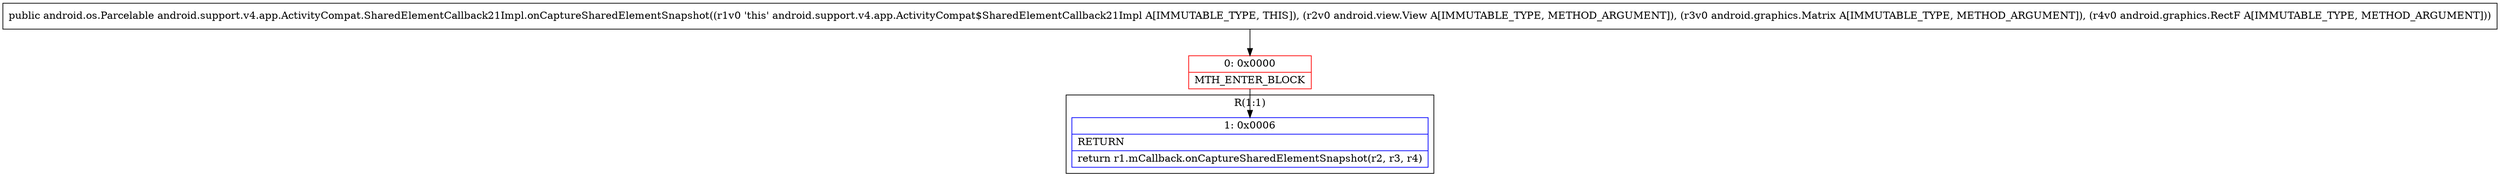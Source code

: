 digraph "CFG forandroid.support.v4.app.ActivityCompat.SharedElementCallback21Impl.onCaptureSharedElementSnapshot(Landroid\/view\/View;Landroid\/graphics\/Matrix;Landroid\/graphics\/RectF;)Landroid\/os\/Parcelable;" {
subgraph cluster_Region_1902213535 {
label = "R(1:1)";
node [shape=record,color=blue];
Node_1 [shape=record,label="{1\:\ 0x0006|RETURN\l|return r1.mCallback.onCaptureSharedElementSnapshot(r2, r3, r4)\l}"];
}
Node_0 [shape=record,color=red,label="{0\:\ 0x0000|MTH_ENTER_BLOCK\l}"];
MethodNode[shape=record,label="{public android.os.Parcelable android.support.v4.app.ActivityCompat.SharedElementCallback21Impl.onCaptureSharedElementSnapshot((r1v0 'this' android.support.v4.app.ActivityCompat$SharedElementCallback21Impl A[IMMUTABLE_TYPE, THIS]), (r2v0 android.view.View A[IMMUTABLE_TYPE, METHOD_ARGUMENT]), (r3v0 android.graphics.Matrix A[IMMUTABLE_TYPE, METHOD_ARGUMENT]), (r4v0 android.graphics.RectF A[IMMUTABLE_TYPE, METHOD_ARGUMENT])) }"];
MethodNode -> Node_0;
Node_0 -> Node_1;
}

